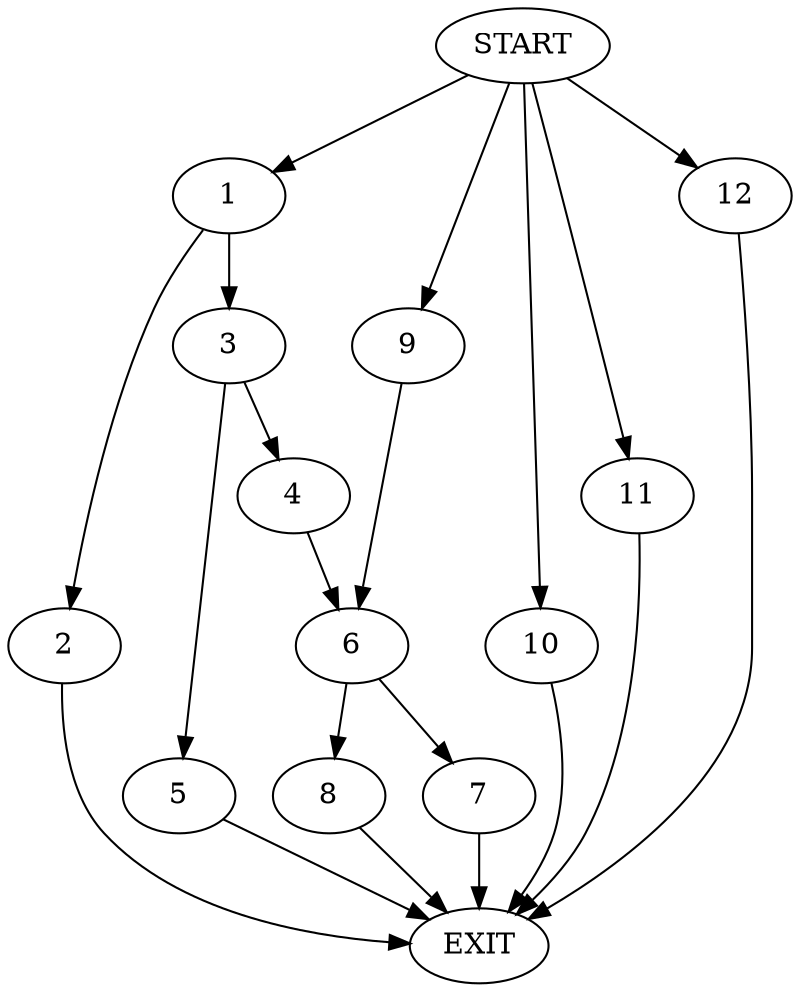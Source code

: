 digraph {
0 [label="START"]
13 [label="EXIT"]
0 -> 1
1 -> 2
1 -> 3
3 -> 4
3 -> 5
2 -> 13
4 -> 6
5 -> 13
6 -> 7
6 -> 8
0 -> 9
9 -> 6
8 -> 13
7 -> 13
0 -> 10
10 -> 13
0 -> 11
11 -> 13
0 -> 12
12 -> 13
}
